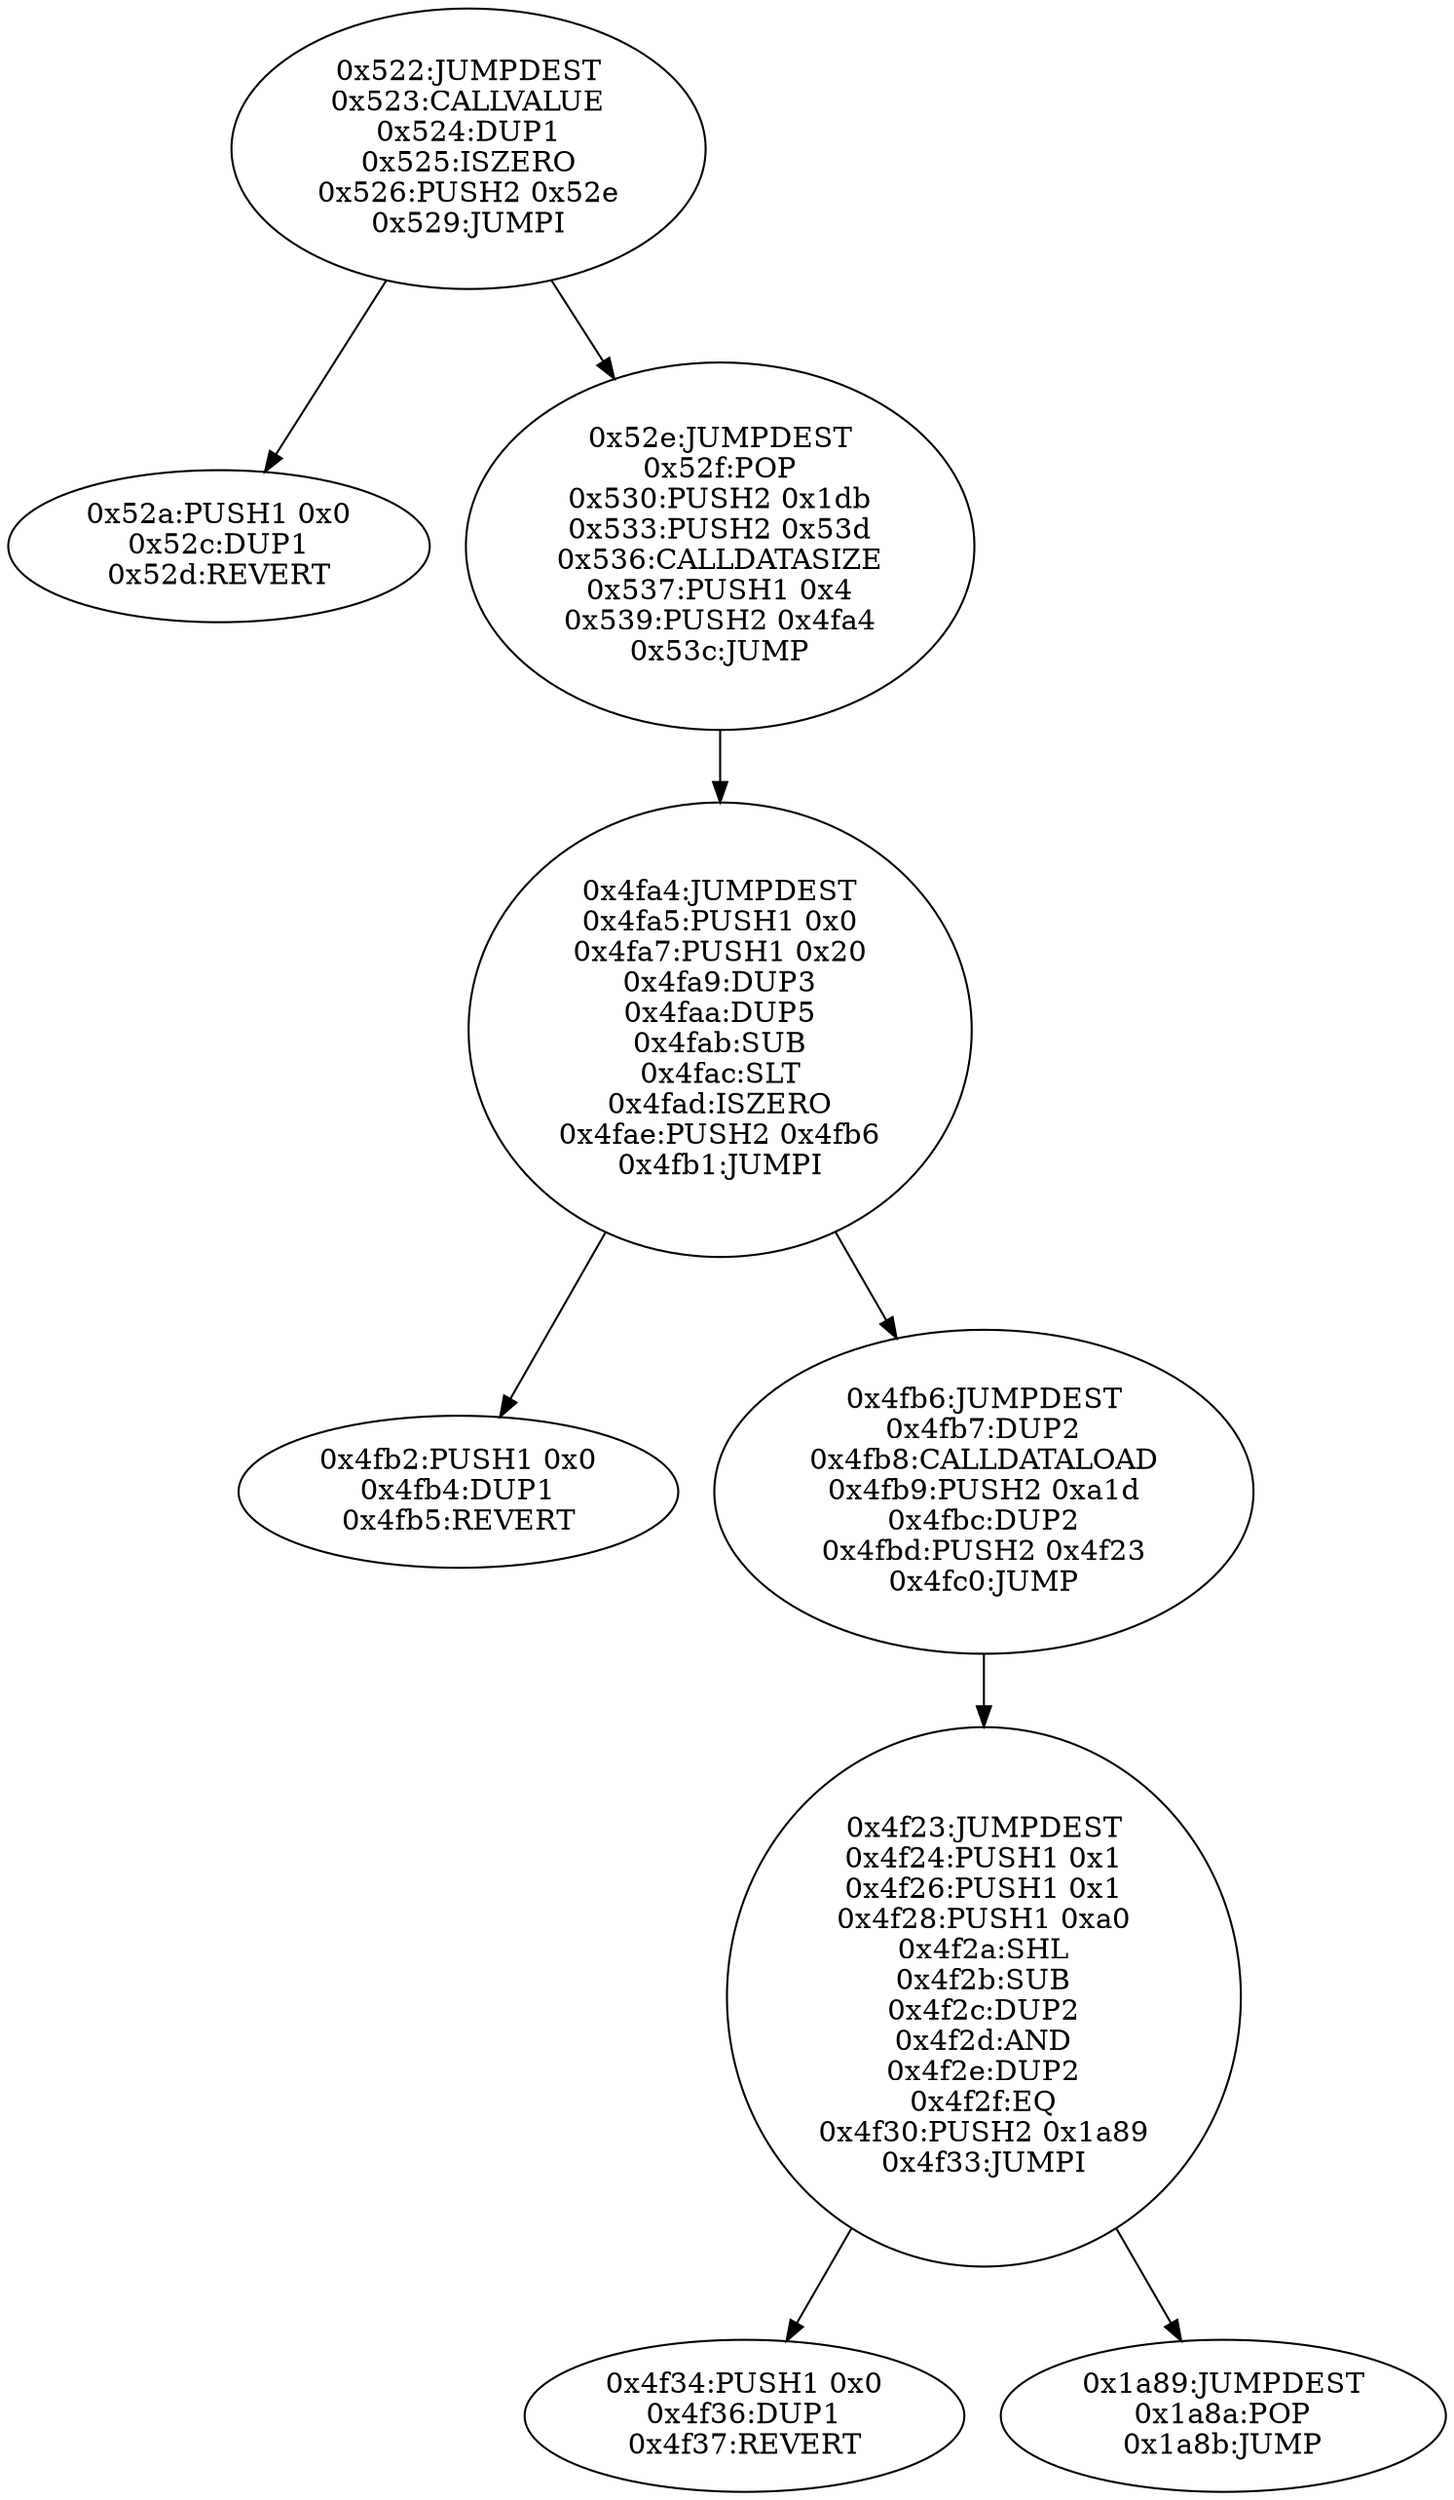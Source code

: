 digraph{
1314[label="0x522:JUMPDEST
0x523:CALLVALUE
0x524:DUP1
0x525:ISZERO
0x526:PUSH2 0x52e
0x529:JUMPI"]
1314 -> 1322
1314 -> 1326
1322[label="0x52a:PUSH1 0x0
0x52c:DUP1
0x52d:REVERT"]
1326[label="0x52e:JUMPDEST
0x52f:POP
0x530:PUSH2 0x1db
0x533:PUSH2 0x53d
0x536:CALLDATASIZE
0x537:PUSH1 0x4
0x539:PUSH2 0x4fa4
0x53c:JUMP"]
1326 -> 20388
20388[label="0x4fa4:JUMPDEST
0x4fa5:PUSH1 0x0
0x4fa7:PUSH1 0x20
0x4fa9:DUP3
0x4faa:DUP5
0x4fab:SUB
0x4fac:SLT
0x4fad:ISZERO
0x4fae:PUSH2 0x4fb6
0x4fb1:JUMPI"]
20388 -> 20402
20388 -> 20406
20402[label="0x4fb2:PUSH1 0x0
0x4fb4:DUP1
0x4fb5:REVERT"]
20406[label="0x4fb6:JUMPDEST
0x4fb7:DUP2
0x4fb8:CALLDATALOAD
0x4fb9:PUSH2 0xa1d
0x4fbc:DUP2
0x4fbd:PUSH2 0x4f23
0x4fc0:JUMP"]
20406 -> 20259
20259[label="0x4f23:JUMPDEST
0x4f24:PUSH1 0x1
0x4f26:PUSH1 0x1
0x4f28:PUSH1 0xa0
0x4f2a:SHL
0x4f2b:SUB
0x4f2c:DUP2
0x4f2d:AND
0x4f2e:DUP2
0x4f2f:EQ
0x4f30:PUSH2 0x1a89
0x4f33:JUMPI"]
20259 -> 20276
20259 -> 6793
20276[label="0x4f34:PUSH1 0x0
0x4f36:DUP1
0x4f37:REVERT"]
6793[label="0x1a89:JUMPDEST
0x1a8a:POP
0x1a8b:JUMP"]

}